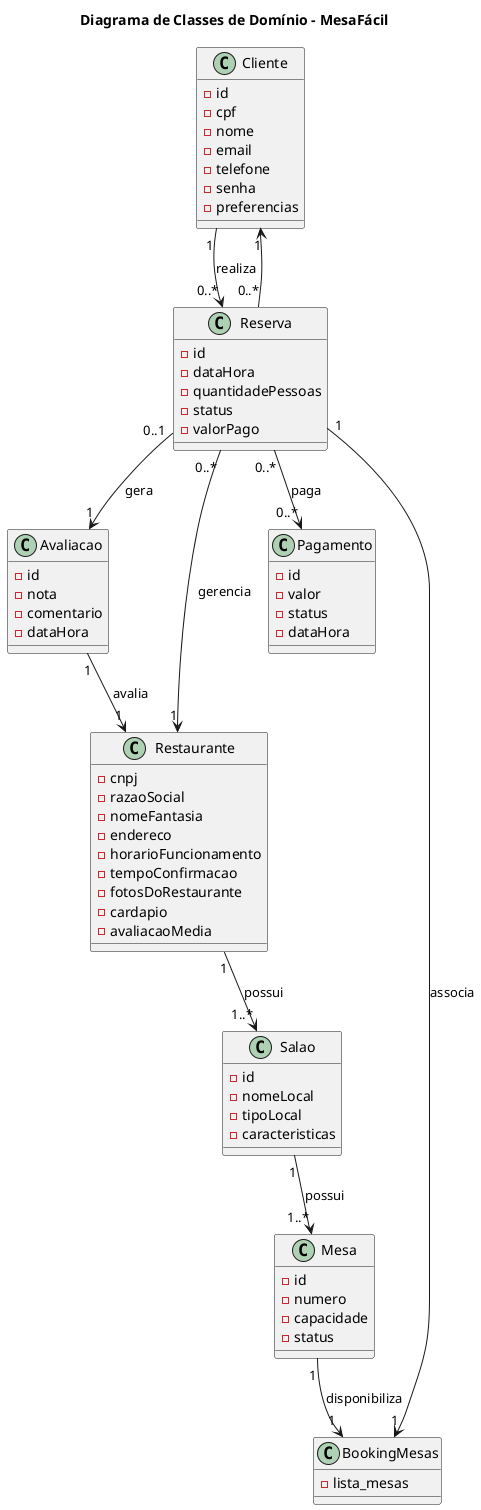 @startuml
title Diagrama de Classes de Domínio - MesaFácil

class Cliente {
  - id
  - cpf
  - nome
  - email
  - telefone
  - senha
  - preferencias
}

class Reserva {
  - id
  - dataHora
  - quantidadePessoas
  - status
  - valorPago
}

class Avaliacao {
  - id
  - nota
  - comentario
  - dataHora
}

class Restaurante {
  - cnpj
  - razaoSocial
  - nomeFantasia
  - endereco
  - horarioFuncionamento
  - tempoConfirmacao
  - fotosDoRestaurante
  - cardapio
  - avaliacaoMedia
}

class Pagamento {
  - id
  - valor
  - status
  - dataHora
}

class Salao {
  - id
  - nomeLocal
  - tipoLocal
  - caracteristicas
}

class Mesa {
  - id
  - numero
  - capacidade
  - status
}

class BookingMesas {
  - lista_mesas
}

' Relacionamentos

Cliente "1" --> "0..*" Reserva : realiza
Reserva "0..*" --> "1" Cliente
Reserva "0..1" --> "1" Avaliacao : gera
Avaliacao "1" --> "1" Restaurante : avalia
Reserva "0..*" --> "1" Restaurante : gerencia
Reserva "0..*" --> "0..*" Pagamento : paga
Restaurante "1" --> "1..*" Salao : possui
Salao "1" --> "1..*" Mesa : possui
Mesa "1" --> "1" BookingMesas : disponibiliza
Reserva "1" --> "1" BookingMesas : associa

@enduml

